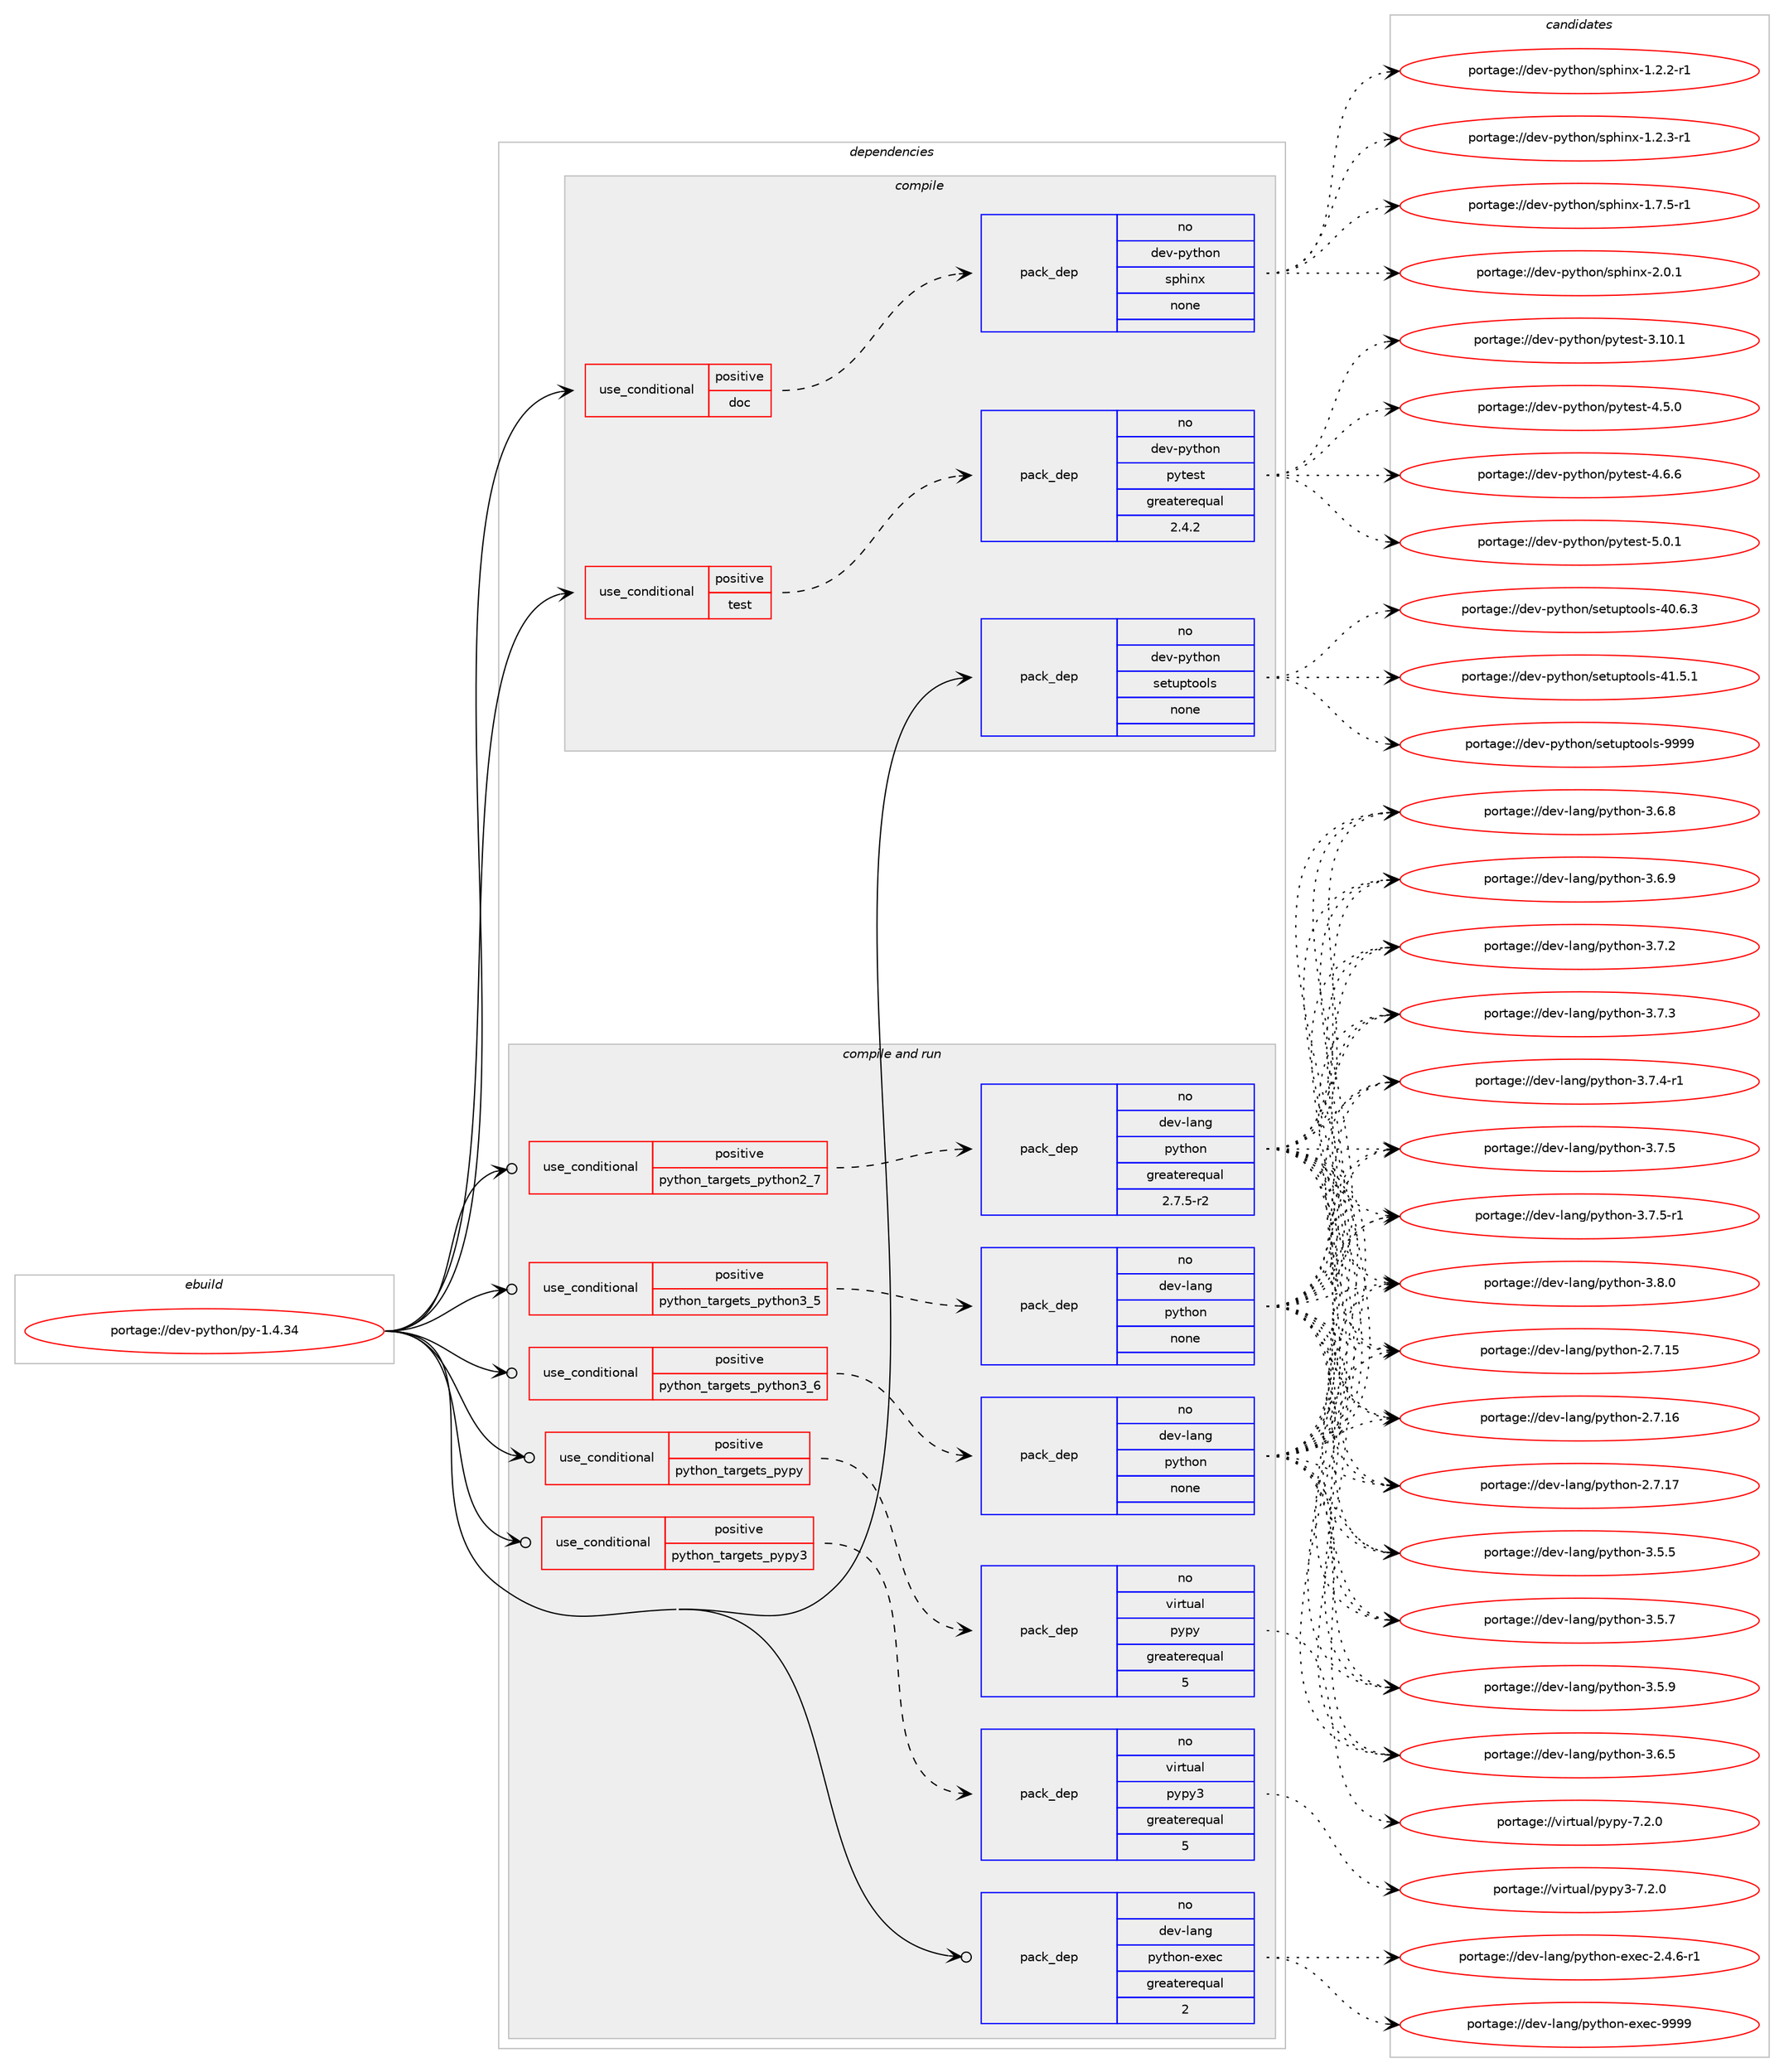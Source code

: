 digraph prolog {

# *************
# Graph options
# *************

newrank=true;
concentrate=true;
compound=true;
graph [rankdir=LR,fontname=Helvetica,fontsize=10,ranksep=1.5];#, ranksep=2.5, nodesep=0.2];
edge  [arrowhead=vee];
node  [fontname=Helvetica,fontsize=10];

# **********
# The ebuild
# **********

subgraph cluster_leftcol {
color=gray;
rank=same;
label=<<i>ebuild</i>>;
id [label="portage://dev-python/py-1.4.34", color=red, width=4, href="../dev-python/py-1.4.34.svg"];
}

# ****************
# The dependencies
# ****************

subgraph cluster_midcol {
color=gray;
label=<<i>dependencies</i>>;
subgraph cluster_compile {
fillcolor="#eeeeee";
style=filled;
label=<<i>compile</i>>;
subgraph cond34401 {
dependency158604 [label=<<TABLE BORDER="0" CELLBORDER="1" CELLSPACING="0" CELLPADDING="4"><TR><TD ROWSPAN="3" CELLPADDING="10">use_conditional</TD></TR><TR><TD>positive</TD></TR><TR><TD>doc</TD></TR></TABLE>>, shape=none, color=red];
subgraph pack120838 {
dependency158605 [label=<<TABLE BORDER="0" CELLBORDER="1" CELLSPACING="0" CELLPADDING="4" WIDTH="220"><TR><TD ROWSPAN="6" CELLPADDING="30">pack_dep</TD></TR><TR><TD WIDTH="110">no</TD></TR><TR><TD>dev-python</TD></TR><TR><TD>sphinx</TD></TR><TR><TD>none</TD></TR><TR><TD></TD></TR></TABLE>>, shape=none, color=blue];
}
dependency158604:e -> dependency158605:w [weight=20,style="dashed",arrowhead="vee"];
}
id:e -> dependency158604:w [weight=20,style="solid",arrowhead="vee"];
subgraph cond34402 {
dependency158606 [label=<<TABLE BORDER="0" CELLBORDER="1" CELLSPACING="0" CELLPADDING="4"><TR><TD ROWSPAN="3" CELLPADDING="10">use_conditional</TD></TR><TR><TD>positive</TD></TR><TR><TD>test</TD></TR></TABLE>>, shape=none, color=red];
subgraph pack120839 {
dependency158607 [label=<<TABLE BORDER="0" CELLBORDER="1" CELLSPACING="0" CELLPADDING="4" WIDTH="220"><TR><TD ROWSPAN="6" CELLPADDING="30">pack_dep</TD></TR><TR><TD WIDTH="110">no</TD></TR><TR><TD>dev-python</TD></TR><TR><TD>pytest</TD></TR><TR><TD>greaterequal</TD></TR><TR><TD>2.4.2</TD></TR></TABLE>>, shape=none, color=blue];
}
dependency158606:e -> dependency158607:w [weight=20,style="dashed",arrowhead="vee"];
}
id:e -> dependency158606:w [weight=20,style="solid",arrowhead="vee"];
subgraph pack120840 {
dependency158608 [label=<<TABLE BORDER="0" CELLBORDER="1" CELLSPACING="0" CELLPADDING="4" WIDTH="220"><TR><TD ROWSPAN="6" CELLPADDING="30">pack_dep</TD></TR><TR><TD WIDTH="110">no</TD></TR><TR><TD>dev-python</TD></TR><TR><TD>setuptools</TD></TR><TR><TD>none</TD></TR><TR><TD></TD></TR></TABLE>>, shape=none, color=blue];
}
id:e -> dependency158608:w [weight=20,style="solid",arrowhead="vee"];
}
subgraph cluster_compileandrun {
fillcolor="#eeeeee";
style=filled;
label=<<i>compile and run</i>>;
subgraph cond34403 {
dependency158609 [label=<<TABLE BORDER="0" CELLBORDER="1" CELLSPACING="0" CELLPADDING="4"><TR><TD ROWSPAN="3" CELLPADDING="10">use_conditional</TD></TR><TR><TD>positive</TD></TR><TR><TD>python_targets_pypy</TD></TR></TABLE>>, shape=none, color=red];
subgraph pack120841 {
dependency158610 [label=<<TABLE BORDER="0" CELLBORDER="1" CELLSPACING="0" CELLPADDING="4" WIDTH="220"><TR><TD ROWSPAN="6" CELLPADDING="30">pack_dep</TD></TR><TR><TD WIDTH="110">no</TD></TR><TR><TD>virtual</TD></TR><TR><TD>pypy</TD></TR><TR><TD>greaterequal</TD></TR><TR><TD>5</TD></TR></TABLE>>, shape=none, color=blue];
}
dependency158609:e -> dependency158610:w [weight=20,style="dashed",arrowhead="vee"];
}
id:e -> dependency158609:w [weight=20,style="solid",arrowhead="odotvee"];
subgraph cond34404 {
dependency158611 [label=<<TABLE BORDER="0" CELLBORDER="1" CELLSPACING="0" CELLPADDING="4"><TR><TD ROWSPAN="3" CELLPADDING="10">use_conditional</TD></TR><TR><TD>positive</TD></TR><TR><TD>python_targets_pypy3</TD></TR></TABLE>>, shape=none, color=red];
subgraph pack120842 {
dependency158612 [label=<<TABLE BORDER="0" CELLBORDER="1" CELLSPACING="0" CELLPADDING="4" WIDTH="220"><TR><TD ROWSPAN="6" CELLPADDING="30">pack_dep</TD></TR><TR><TD WIDTH="110">no</TD></TR><TR><TD>virtual</TD></TR><TR><TD>pypy3</TD></TR><TR><TD>greaterequal</TD></TR><TR><TD>5</TD></TR></TABLE>>, shape=none, color=blue];
}
dependency158611:e -> dependency158612:w [weight=20,style="dashed",arrowhead="vee"];
}
id:e -> dependency158611:w [weight=20,style="solid",arrowhead="odotvee"];
subgraph cond34405 {
dependency158613 [label=<<TABLE BORDER="0" CELLBORDER="1" CELLSPACING="0" CELLPADDING="4"><TR><TD ROWSPAN="3" CELLPADDING="10">use_conditional</TD></TR><TR><TD>positive</TD></TR><TR><TD>python_targets_python2_7</TD></TR></TABLE>>, shape=none, color=red];
subgraph pack120843 {
dependency158614 [label=<<TABLE BORDER="0" CELLBORDER="1" CELLSPACING="0" CELLPADDING="4" WIDTH="220"><TR><TD ROWSPAN="6" CELLPADDING="30">pack_dep</TD></TR><TR><TD WIDTH="110">no</TD></TR><TR><TD>dev-lang</TD></TR><TR><TD>python</TD></TR><TR><TD>greaterequal</TD></TR><TR><TD>2.7.5-r2</TD></TR></TABLE>>, shape=none, color=blue];
}
dependency158613:e -> dependency158614:w [weight=20,style="dashed",arrowhead="vee"];
}
id:e -> dependency158613:w [weight=20,style="solid",arrowhead="odotvee"];
subgraph cond34406 {
dependency158615 [label=<<TABLE BORDER="0" CELLBORDER="1" CELLSPACING="0" CELLPADDING="4"><TR><TD ROWSPAN="3" CELLPADDING="10">use_conditional</TD></TR><TR><TD>positive</TD></TR><TR><TD>python_targets_python3_5</TD></TR></TABLE>>, shape=none, color=red];
subgraph pack120844 {
dependency158616 [label=<<TABLE BORDER="0" CELLBORDER="1" CELLSPACING="0" CELLPADDING="4" WIDTH="220"><TR><TD ROWSPAN="6" CELLPADDING="30">pack_dep</TD></TR><TR><TD WIDTH="110">no</TD></TR><TR><TD>dev-lang</TD></TR><TR><TD>python</TD></TR><TR><TD>none</TD></TR><TR><TD></TD></TR></TABLE>>, shape=none, color=blue];
}
dependency158615:e -> dependency158616:w [weight=20,style="dashed",arrowhead="vee"];
}
id:e -> dependency158615:w [weight=20,style="solid",arrowhead="odotvee"];
subgraph cond34407 {
dependency158617 [label=<<TABLE BORDER="0" CELLBORDER="1" CELLSPACING="0" CELLPADDING="4"><TR><TD ROWSPAN="3" CELLPADDING="10">use_conditional</TD></TR><TR><TD>positive</TD></TR><TR><TD>python_targets_python3_6</TD></TR></TABLE>>, shape=none, color=red];
subgraph pack120845 {
dependency158618 [label=<<TABLE BORDER="0" CELLBORDER="1" CELLSPACING="0" CELLPADDING="4" WIDTH="220"><TR><TD ROWSPAN="6" CELLPADDING="30">pack_dep</TD></TR><TR><TD WIDTH="110">no</TD></TR><TR><TD>dev-lang</TD></TR><TR><TD>python</TD></TR><TR><TD>none</TD></TR><TR><TD></TD></TR></TABLE>>, shape=none, color=blue];
}
dependency158617:e -> dependency158618:w [weight=20,style="dashed",arrowhead="vee"];
}
id:e -> dependency158617:w [weight=20,style="solid",arrowhead="odotvee"];
subgraph pack120846 {
dependency158619 [label=<<TABLE BORDER="0" CELLBORDER="1" CELLSPACING="0" CELLPADDING="4" WIDTH="220"><TR><TD ROWSPAN="6" CELLPADDING="30">pack_dep</TD></TR><TR><TD WIDTH="110">no</TD></TR><TR><TD>dev-lang</TD></TR><TR><TD>python-exec</TD></TR><TR><TD>greaterequal</TD></TR><TR><TD>2</TD></TR></TABLE>>, shape=none, color=blue];
}
id:e -> dependency158619:w [weight=20,style="solid",arrowhead="odotvee"];
}
subgraph cluster_run {
fillcolor="#eeeeee";
style=filled;
label=<<i>run</i>>;
}
}

# **************
# The candidates
# **************

subgraph cluster_choices {
rank=same;
color=gray;
label=<<i>candidates</i>>;

subgraph choice120838 {
color=black;
nodesep=1;
choiceportage10010111845112121116104111110471151121041051101204549465046504511449 [label="portage://dev-python/sphinx-1.2.2-r1", color=red, width=4,href="../dev-python/sphinx-1.2.2-r1.svg"];
choiceportage10010111845112121116104111110471151121041051101204549465046514511449 [label="portage://dev-python/sphinx-1.2.3-r1", color=red, width=4,href="../dev-python/sphinx-1.2.3-r1.svg"];
choiceportage10010111845112121116104111110471151121041051101204549465546534511449 [label="portage://dev-python/sphinx-1.7.5-r1", color=red, width=4,href="../dev-python/sphinx-1.7.5-r1.svg"];
choiceportage1001011184511212111610411111047115112104105110120455046484649 [label="portage://dev-python/sphinx-2.0.1", color=red, width=4,href="../dev-python/sphinx-2.0.1.svg"];
dependency158605:e -> choiceportage10010111845112121116104111110471151121041051101204549465046504511449:w [style=dotted,weight="100"];
dependency158605:e -> choiceportage10010111845112121116104111110471151121041051101204549465046514511449:w [style=dotted,weight="100"];
dependency158605:e -> choiceportage10010111845112121116104111110471151121041051101204549465546534511449:w [style=dotted,weight="100"];
dependency158605:e -> choiceportage1001011184511212111610411111047115112104105110120455046484649:w [style=dotted,weight="100"];
}
subgraph choice120839 {
color=black;
nodesep=1;
choiceportage100101118451121211161041111104711212111610111511645514649484649 [label="portage://dev-python/pytest-3.10.1", color=red, width=4,href="../dev-python/pytest-3.10.1.svg"];
choiceportage1001011184511212111610411111047112121116101115116455246534648 [label="portage://dev-python/pytest-4.5.0", color=red, width=4,href="../dev-python/pytest-4.5.0.svg"];
choiceportage1001011184511212111610411111047112121116101115116455246544654 [label="portage://dev-python/pytest-4.6.6", color=red, width=4,href="../dev-python/pytest-4.6.6.svg"];
choiceportage1001011184511212111610411111047112121116101115116455346484649 [label="portage://dev-python/pytest-5.0.1", color=red, width=4,href="../dev-python/pytest-5.0.1.svg"];
dependency158607:e -> choiceportage100101118451121211161041111104711212111610111511645514649484649:w [style=dotted,weight="100"];
dependency158607:e -> choiceportage1001011184511212111610411111047112121116101115116455246534648:w [style=dotted,weight="100"];
dependency158607:e -> choiceportage1001011184511212111610411111047112121116101115116455246544654:w [style=dotted,weight="100"];
dependency158607:e -> choiceportage1001011184511212111610411111047112121116101115116455346484649:w [style=dotted,weight="100"];
}
subgraph choice120840 {
color=black;
nodesep=1;
choiceportage100101118451121211161041111104711510111611711211611111110811545524846544651 [label="portage://dev-python/setuptools-40.6.3", color=red, width=4,href="../dev-python/setuptools-40.6.3.svg"];
choiceportage100101118451121211161041111104711510111611711211611111110811545524946534649 [label="portage://dev-python/setuptools-41.5.1", color=red, width=4,href="../dev-python/setuptools-41.5.1.svg"];
choiceportage10010111845112121116104111110471151011161171121161111111081154557575757 [label="portage://dev-python/setuptools-9999", color=red, width=4,href="../dev-python/setuptools-9999.svg"];
dependency158608:e -> choiceportage100101118451121211161041111104711510111611711211611111110811545524846544651:w [style=dotted,weight="100"];
dependency158608:e -> choiceportage100101118451121211161041111104711510111611711211611111110811545524946534649:w [style=dotted,weight="100"];
dependency158608:e -> choiceportage10010111845112121116104111110471151011161171121161111111081154557575757:w [style=dotted,weight="100"];
}
subgraph choice120841 {
color=black;
nodesep=1;
choiceportage1181051141161179710847112121112121455546504648 [label="portage://virtual/pypy-7.2.0", color=red, width=4,href="../virtual/pypy-7.2.0.svg"];
dependency158610:e -> choiceportage1181051141161179710847112121112121455546504648:w [style=dotted,weight="100"];
}
subgraph choice120842 {
color=black;
nodesep=1;
choiceportage118105114116117971084711212111212151455546504648 [label="portage://virtual/pypy3-7.2.0", color=red, width=4,href="../virtual/pypy3-7.2.0.svg"];
dependency158612:e -> choiceportage118105114116117971084711212111212151455546504648:w [style=dotted,weight="100"];
}
subgraph choice120843 {
color=black;
nodesep=1;
choiceportage10010111845108971101034711212111610411111045504655464953 [label="portage://dev-lang/python-2.7.15", color=red, width=4,href="../dev-lang/python-2.7.15.svg"];
choiceportage10010111845108971101034711212111610411111045504655464954 [label="portage://dev-lang/python-2.7.16", color=red, width=4,href="../dev-lang/python-2.7.16.svg"];
choiceportage10010111845108971101034711212111610411111045504655464955 [label="portage://dev-lang/python-2.7.17", color=red, width=4,href="../dev-lang/python-2.7.17.svg"];
choiceportage100101118451089711010347112121116104111110455146534653 [label="portage://dev-lang/python-3.5.5", color=red, width=4,href="../dev-lang/python-3.5.5.svg"];
choiceportage100101118451089711010347112121116104111110455146534655 [label="portage://dev-lang/python-3.5.7", color=red, width=4,href="../dev-lang/python-3.5.7.svg"];
choiceportage100101118451089711010347112121116104111110455146534657 [label="portage://dev-lang/python-3.5.9", color=red, width=4,href="../dev-lang/python-3.5.9.svg"];
choiceportage100101118451089711010347112121116104111110455146544653 [label="portage://dev-lang/python-3.6.5", color=red, width=4,href="../dev-lang/python-3.6.5.svg"];
choiceportage100101118451089711010347112121116104111110455146544656 [label="portage://dev-lang/python-3.6.8", color=red, width=4,href="../dev-lang/python-3.6.8.svg"];
choiceportage100101118451089711010347112121116104111110455146544657 [label="portage://dev-lang/python-3.6.9", color=red, width=4,href="../dev-lang/python-3.6.9.svg"];
choiceportage100101118451089711010347112121116104111110455146554650 [label="portage://dev-lang/python-3.7.2", color=red, width=4,href="../dev-lang/python-3.7.2.svg"];
choiceportage100101118451089711010347112121116104111110455146554651 [label="portage://dev-lang/python-3.7.3", color=red, width=4,href="../dev-lang/python-3.7.3.svg"];
choiceportage1001011184510897110103471121211161041111104551465546524511449 [label="portage://dev-lang/python-3.7.4-r1", color=red, width=4,href="../dev-lang/python-3.7.4-r1.svg"];
choiceportage100101118451089711010347112121116104111110455146554653 [label="portage://dev-lang/python-3.7.5", color=red, width=4,href="../dev-lang/python-3.7.5.svg"];
choiceportage1001011184510897110103471121211161041111104551465546534511449 [label="portage://dev-lang/python-3.7.5-r1", color=red, width=4,href="../dev-lang/python-3.7.5-r1.svg"];
choiceportage100101118451089711010347112121116104111110455146564648 [label="portage://dev-lang/python-3.8.0", color=red, width=4,href="../dev-lang/python-3.8.0.svg"];
dependency158614:e -> choiceportage10010111845108971101034711212111610411111045504655464953:w [style=dotted,weight="100"];
dependency158614:e -> choiceportage10010111845108971101034711212111610411111045504655464954:w [style=dotted,weight="100"];
dependency158614:e -> choiceportage10010111845108971101034711212111610411111045504655464955:w [style=dotted,weight="100"];
dependency158614:e -> choiceportage100101118451089711010347112121116104111110455146534653:w [style=dotted,weight="100"];
dependency158614:e -> choiceportage100101118451089711010347112121116104111110455146534655:w [style=dotted,weight="100"];
dependency158614:e -> choiceportage100101118451089711010347112121116104111110455146534657:w [style=dotted,weight="100"];
dependency158614:e -> choiceportage100101118451089711010347112121116104111110455146544653:w [style=dotted,weight="100"];
dependency158614:e -> choiceportage100101118451089711010347112121116104111110455146544656:w [style=dotted,weight="100"];
dependency158614:e -> choiceportage100101118451089711010347112121116104111110455146544657:w [style=dotted,weight="100"];
dependency158614:e -> choiceportage100101118451089711010347112121116104111110455146554650:w [style=dotted,weight="100"];
dependency158614:e -> choiceportage100101118451089711010347112121116104111110455146554651:w [style=dotted,weight="100"];
dependency158614:e -> choiceportage1001011184510897110103471121211161041111104551465546524511449:w [style=dotted,weight="100"];
dependency158614:e -> choiceportage100101118451089711010347112121116104111110455146554653:w [style=dotted,weight="100"];
dependency158614:e -> choiceportage1001011184510897110103471121211161041111104551465546534511449:w [style=dotted,weight="100"];
dependency158614:e -> choiceportage100101118451089711010347112121116104111110455146564648:w [style=dotted,weight="100"];
}
subgraph choice120844 {
color=black;
nodesep=1;
choiceportage10010111845108971101034711212111610411111045504655464953 [label="portage://dev-lang/python-2.7.15", color=red, width=4,href="../dev-lang/python-2.7.15.svg"];
choiceportage10010111845108971101034711212111610411111045504655464954 [label="portage://dev-lang/python-2.7.16", color=red, width=4,href="../dev-lang/python-2.7.16.svg"];
choiceportage10010111845108971101034711212111610411111045504655464955 [label="portage://dev-lang/python-2.7.17", color=red, width=4,href="../dev-lang/python-2.7.17.svg"];
choiceportage100101118451089711010347112121116104111110455146534653 [label="portage://dev-lang/python-3.5.5", color=red, width=4,href="../dev-lang/python-3.5.5.svg"];
choiceportage100101118451089711010347112121116104111110455146534655 [label="portage://dev-lang/python-3.5.7", color=red, width=4,href="../dev-lang/python-3.5.7.svg"];
choiceportage100101118451089711010347112121116104111110455146534657 [label="portage://dev-lang/python-3.5.9", color=red, width=4,href="../dev-lang/python-3.5.9.svg"];
choiceportage100101118451089711010347112121116104111110455146544653 [label="portage://dev-lang/python-3.6.5", color=red, width=4,href="../dev-lang/python-3.6.5.svg"];
choiceportage100101118451089711010347112121116104111110455146544656 [label="portage://dev-lang/python-3.6.8", color=red, width=4,href="../dev-lang/python-3.6.8.svg"];
choiceportage100101118451089711010347112121116104111110455146544657 [label="portage://dev-lang/python-3.6.9", color=red, width=4,href="../dev-lang/python-3.6.9.svg"];
choiceportage100101118451089711010347112121116104111110455146554650 [label="portage://dev-lang/python-3.7.2", color=red, width=4,href="../dev-lang/python-3.7.2.svg"];
choiceportage100101118451089711010347112121116104111110455146554651 [label="portage://dev-lang/python-3.7.3", color=red, width=4,href="../dev-lang/python-3.7.3.svg"];
choiceportage1001011184510897110103471121211161041111104551465546524511449 [label="portage://dev-lang/python-3.7.4-r1", color=red, width=4,href="../dev-lang/python-3.7.4-r1.svg"];
choiceportage100101118451089711010347112121116104111110455146554653 [label="portage://dev-lang/python-3.7.5", color=red, width=4,href="../dev-lang/python-3.7.5.svg"];
choiceportage1001011184510897110103471121211161041111104551465546534511449 [label="portage://dev-lang/python-3.7.5-r1", color=red, width=4,href="../dev-lang/python-3.7.5-r1.svg"];
choiceportage100101118451089711010347112121116104111110455146564648 [label="portage://dev-lang/python-3.8.0", color=red, width=4,href="../dev-lang/python-3.8.0.svg"];
dependency158616:e -> choiceportage10010111845108971101034711212111610411111045504655464953:w [style=dotted,weight="100"];
dependency158616:e -> choiceportage10010111845108971101034711212111610411111045504655464954:w [style=dotted,weight="100"];
dependency158616:e -> choiceportage10010111845108971101034711212111610411111045504655464955:w [style=dotted,weight="100"];
dependency158616:e -> choiceportage100101118451089711010347112121116104111110455146534653:w [style=dotted,weight="100"];
dependency158616:e -> choiceportage100101118451089711010347112121116104111110455146534655:w [style=dotted,weight="100"];
dependency158616:e -> choiceportage100101118451089711010347112121116104111110455146534657:w [style=dotted,weight="100"];
dependency158616:e -> choiceportage100101118451089711010347112121116104111110455146544653:w [style=dotted,weight="100"];
dependency158616:e -> choiceportage100101118451089711010347112121116104111110455146544656:w [style=dotted,weight="100"];
dependency158616:e -> choiceportage100101118451089711010347112121116104111110455146544657:w [style=dotted,weight="100"];
dependency158616:e -> choiceportage100101118451089711010347112121116104111110455146554650:w [style=dotted,weight="100"];
dependency158616:e -> choiceportage100101118451089711010347112121116104111110455146554651:w [style=dotted,weight="100"];
dependency158616:e -> choiceportage1001011184510897110103471121211161041111104551465546524511449:w [style=dotted,weight="100"];
dependency158616:e -> choiceportage100101118451089711010347112121116104111110455146554653:w [style=dotted,weight="100"];
dependency158616:e -> choiceportage1001011184510897110103471121211161041111104551465546534511449:w [style=dotted,weight="100"];
dependency158616:e -> choiceportage100101118451089711010347112121116104111110455146564648:w [style=dotted,weight="100"];
}
subgraph choice120845 {
color=black;
nodesep=1;
choiceportage10010111845108971101034711212111610411111045504655464953 [label="portage://dev-lang/python-2.7.15", color=red, width=4,href="../dev-lang/python-2.7.15.svg"];
choiceportage10010111845108971101034711212111610411111045504655464954 [label="portage://dev-lang/python-2.7.16", color=red, width=4,href="../dev-lang/python-2.7.16.svg"];
choiceportage10010111845108971101034711212111610411111045504655464955 [label="portage://dev-lang/python-2.7.17", color=red, width=4,href="../dev-lang/python-2.7.17.svg"];
choiceportage100101118451089711010347112121116104111110455146534653 [label="portage://dev-lang/python-3.5.5", color=red, width=4,href="../dev-lang/python-3.5.5.svg"];
choiceportage100101118451089711010347112121116104111110455146534655 [label="portage://dev-lang/python-3.5.7", color=red, width=4,href="../dev-lang/python-3.5.7.svg"];
choiceportage100101118451089711010347112121116104111110455146534657 [label="portage://dev-lang/python-3.5.9", color=red, width=4,href="../dev-lang/python-3.5.9.svg"];
choiceportage100101118451089711010347112121116104111110455146544653 [label="portage://dev-lang/python-3.6.5", color=red, width=4,href="../dev-lang/python-3.6.5.svg"];
choiceportage100101118451089711010347112121116104111110455146544656 [label="portage://dev-lang/python-3.6.8", color=red, width=4,href="../dev-lang/python-3.6.8.svg"];
choiceportage100101118451089711010347112121116104111110455146544657 [label="portage://dev-lang/python-3.6.9", color=red, width=4,href="../dev-lang/python-3.6.9.svg"];
choiceportage100101118451089711010347112121116104111110455146554650 [label="portage://dev-lang/python-3.7.2", color=red, width=4,href="../dev-lang/python-3.7.2.svg"];
choiceportage100101118451089711010347112121116104111110455146554651 [label="portage://dev-lang/python-3.7.3", color=red, width=4,href="../dev-lang/python-3.7.3.svg"];
choiceportage1001011184510897110103471121211161041111104551465546524511449 [label="portage://dev-lang/python-3.7.4-r1", color=red, width=4,href="../dev-lang/python-3.7.4-r1.svg"];
choiceportage100101118451089711010347112121116104111110455146554653 [label="portage://dev-lang/python-3.7.5", color=red, width=4,href="../dev-lang/python-3.7.5.svg"];
choiceportage1001011184510897110103471121211161041111104551465546534511449 [label="portage://dev-lang/python-3.7.5-r1", color=red, width=4,href="../dev-lang/python-3.7.5-r1.svg"];
choiceportage100101118451089711010347112121116104111110455146564648 [label="portage://dev-lang/python-3.8.0", color=red, width=4,href="../dev-lang/python-3.8.0.svg"];
dependency158618:e -> choiceportage10010111845108971101034711212111610411111045504655464953:w [style=dotted,weight="100"];
dependency158618:e -> choiceportage10010111845108971101034711212111610411111045504655464954:w [style=dotted,weight="100"];
dependency158618:e -> choiceportage10010111845108971101034711212111610411111045504655464955:w [style=dotted,weight="100"];
dependency158618:e -> choiceportage100101118451089711010347112121116104111110455146534653:w [style=dotted,weight="100"];
dependency158618:e -> choiceportage100101118451089711010347112121116104111110455146534655:w [style=dotted,weight="100"];
dependency158618:e -> choiceportage100101118451089711010347112121116104111110455146534657:w [style=dotted,weight="100"];
dependency158618:e -> choiceportage100101118451089711010347112121116104111110455146544653:w [style=dotted,weight="100"];
dependency158618:e -> choiceportage100101118451089711010347112121116104111110455146544656:w [style=dotted,weight="100"];
dependency158618:e -> choiceportage100101118451089711010347112121116104111110455146544657:w [style=dotted,weight="100"];
dependency158618:e -> choiceportage100101118451089711010347112121116104111110455146554650:w [style=dotted,weight="100"];
dependency158618:e -> choiceportage100101118451089711010347112121116104111110455146554651:w [style=dotted,weight="100"];
dependency158618:e -> choiceportage1001011184510897110103471121211161041111104551465546524511449:w [style=dotted,weight="100"];
dependency158618:e -> choiceportage100101118451089711010347112121116104111110455146554653:w [style=dotted,weight="100"];
dependency158618:e -> choiceportage1001011184510897110103471121211161041111104551465546534511449:w [style=dotted,weight="100"];
dependency158618:e -> choiceportage100101118451089711010347112121116104111110455146564648:w [style=dotted,weight="100"];
}
subgraph choice120846 {
color=black;
nodesep=1;
choiceportage10010111845108971101034711212111610411111045101120101994550465246544511449 [label="portage://dev-lang/python-exec-2.4.6-r1", color=red, width=4,href="../dev-lang/python-exec-2.4.6-r1.svg"];
choiceportage10010111845108971101034711212111610411111045101120101994557575757 [label="portage://dev-lang/python-exec-9999", color=red, width=4,href="../dev-lang/python-exec-9999.svg"];
dependency158619:e -> choiceportage10010111845108971101034711212111610411111045101120101994550465246544511449:w [style=dotted,weight="100"];
dependency158619:e -> choiceportage10010111845108971101034711212111610411111045101120101994557575757:w [style=dotted,weight="100"];
}
}

}
